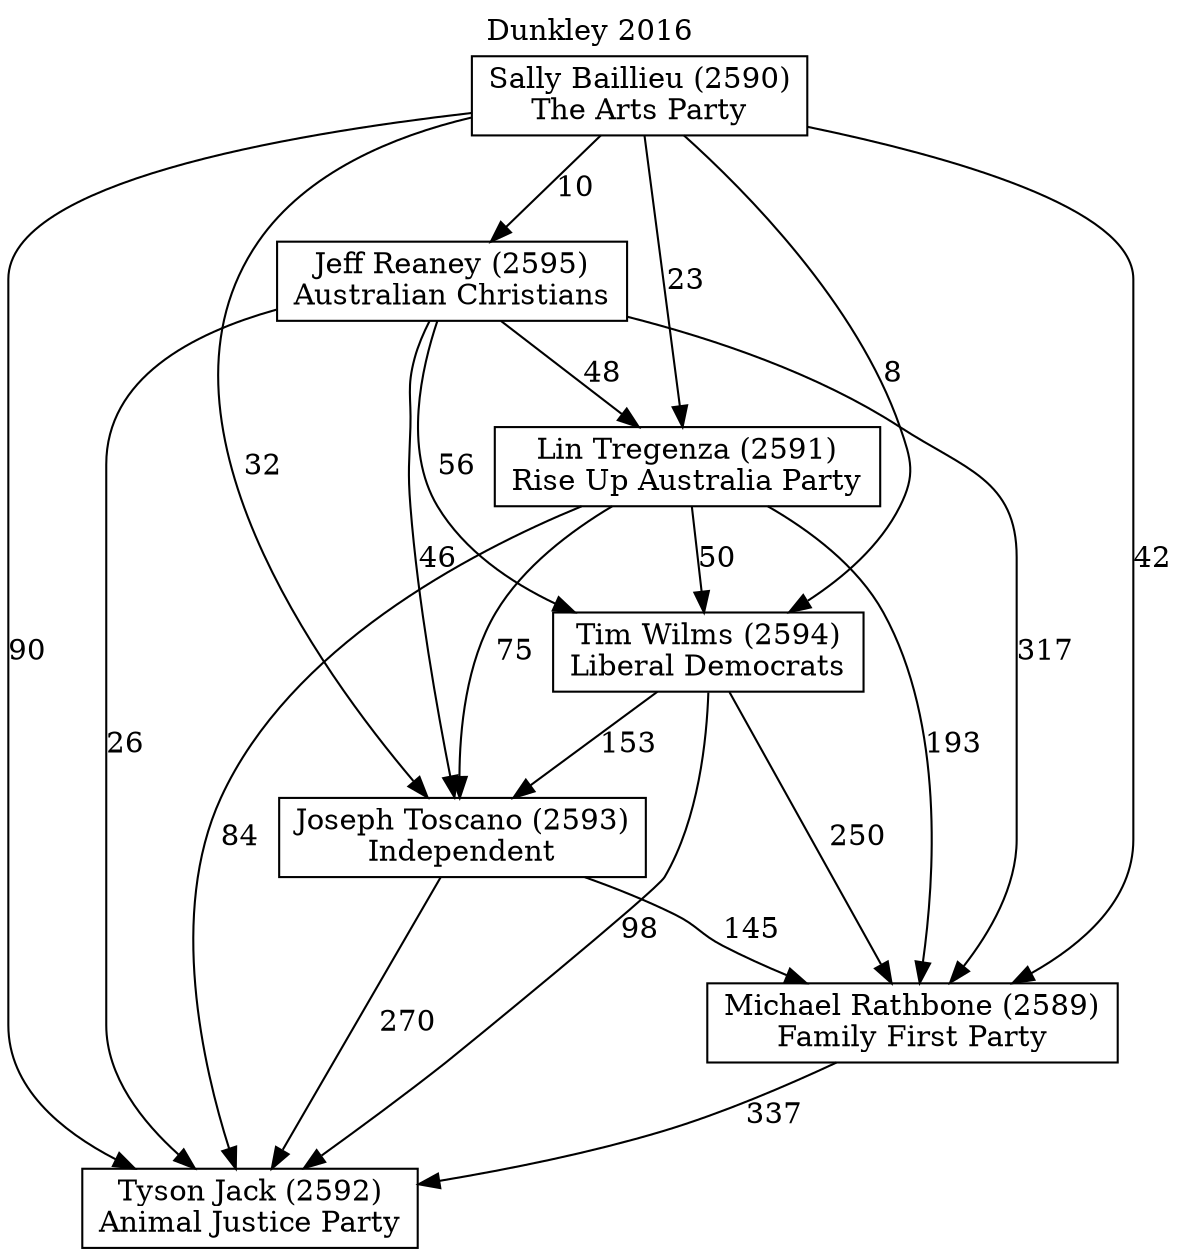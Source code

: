 // House preference flow
digraph "Tyson Jack (2592)_Dunkley_2016" {
	graph [label="Dunkley 2016" labelloc=t mclimit=10]
	node [shape=box]
	"Tyson Jack (2592)" [label="Tyson Jack (2592)
Animal Justice Party"]
	"Sally Baillieu (2590)" [label="Sally Baillieu (2590)
The Arts Party"]
	"Jeff Reaney (2595)" [label="Jeff Reaney (2595)
Australian Christians"]
	"Michael Rathbone (2589)" [label="Michael Rathbone (2589)
Family First Party"]
	"Joseph Toscano (2593)" [label="Joseph Toscano (2593)
Independent"]
	"Tim Wilms (2594)" [label="Tim Wilms (2594)
Liberal Democrats"]
	"Lin Tregenza (2591)" [label="Lin Tregenza (2591)
Rise Up Australia Party"]
	"Tim Wilms (2594)" -> "Tyson Jack (2592)" [label=98]
	"Joseph Toscano (2593)" -> "Tyson Jack (2592)" [label=270]
	"Jeff Reaney (2595)" -> "Tim Wilms (2594)" [label=56]
	"Jeff Reaney (2595)" -> "Lin Tregenza (2591)" [label=48]
	"Jeff Reaney (2595)" -> "Tyson Jack (2592)" [label=26]
	"Jeff Reaney (2595)" -> "Michael Rathbone (2589)" [label=317]
	"Tim Wilms (2594)" -> "Michael Rathbone (2589)" [label=250]
	"Michael Rathbone (2589)" -> "Tyson Jack (2592)" [label=337]
	"Sally Baillieu (2590)" -> "Lin Tregenza (2591)" [label=23]
	"Lin Tregenza (2591)" -> "Tim Wilms (2594)" [label=50]
	"Tim Wilms (2594)" -> "Joseph Toscano (2593)" [label=153]
	"Joseph Toscano (2593)" -> "Michael Rathbone (2589)" [label=145]
	"Sally Baillieu (2590)" -> "Joseph Toscano (2593)" [label=32]
	"Sally Baillieu (2590)" -> "Tim Wilms (2594)" [label=8]
	"Sally Baillieu (2590)" -> "Jeff Reaney (2595)" [label=10]
	"Sally Baillieu (2590)" -> "Michael Rathbone (2589)" [label=42]
	"Lin Tregenza (2591)" -> "Michael Rathbone (2589)" [label=193]
	"Sally Baillieu (2590)" -> "Tyson Jack (2592)" [label=90]
	"Lin Tregenza (2591)" -> "Joseph Toscano (2593)" [label=75]
	"Jeff Reaney (2595)" -> "Joseph Toscano (2593)" [label=46]
	"Lin Tregenza (2591)" -> "Tyson Jack (2592)" [label=84]
}
